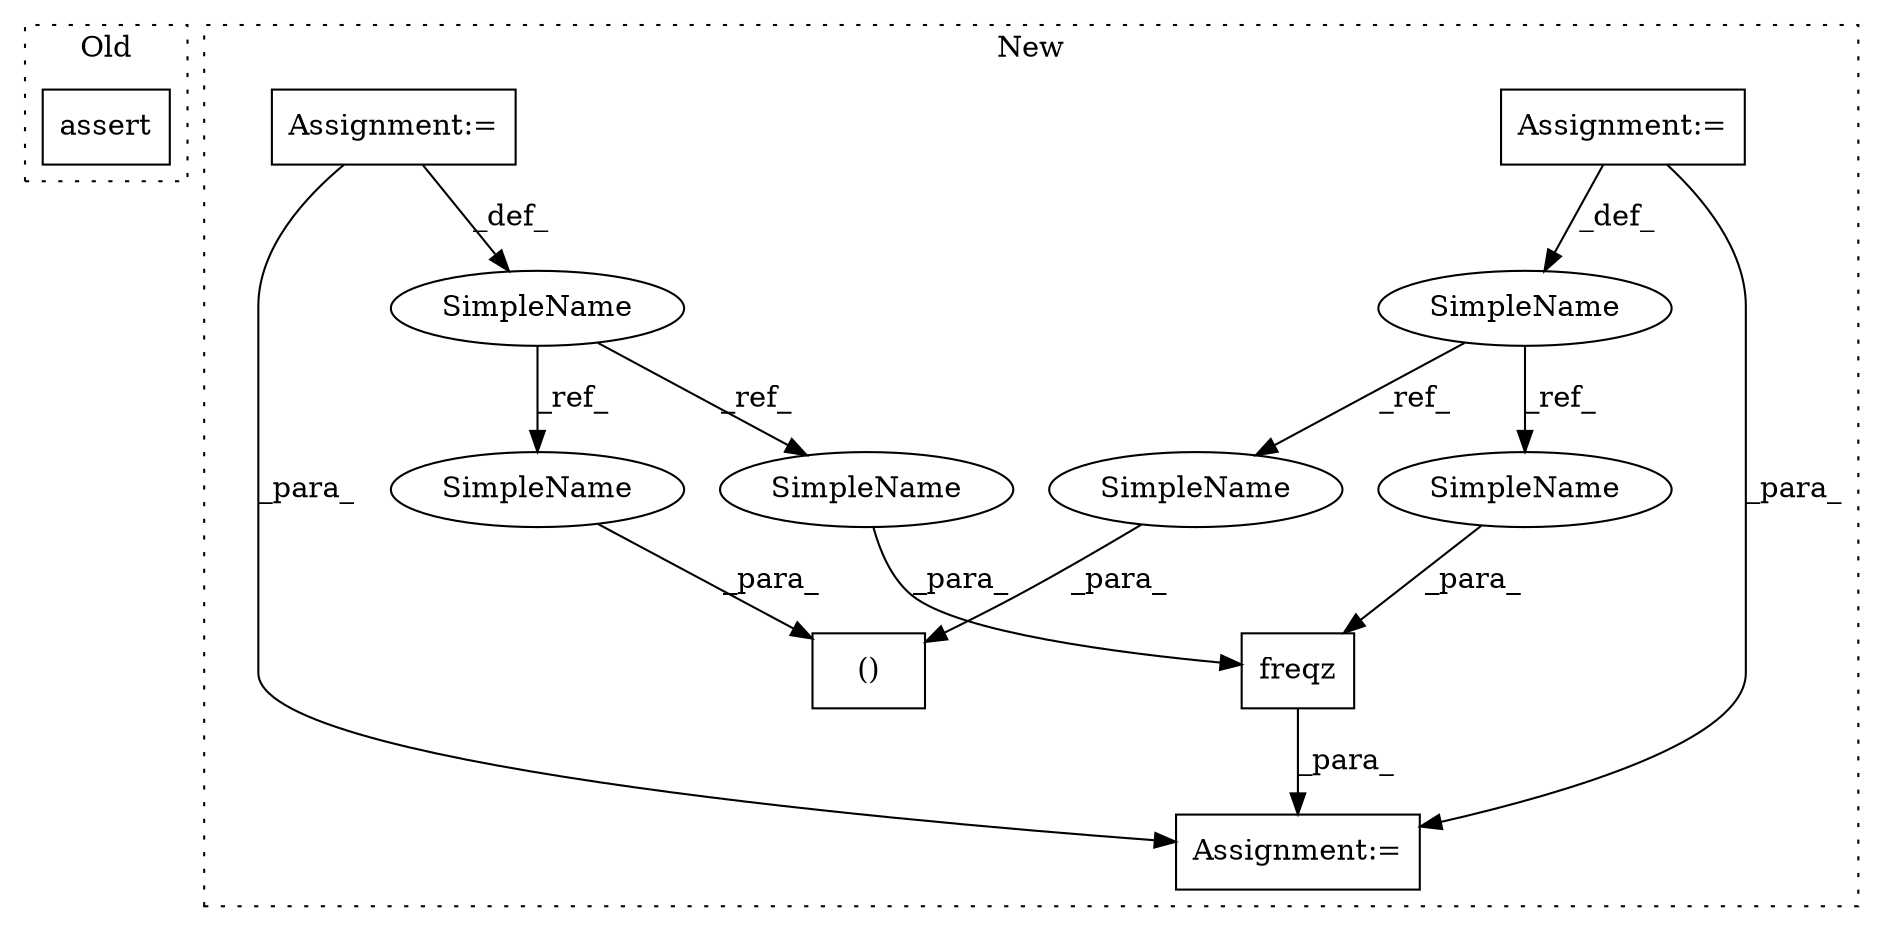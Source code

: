 digraph G {
subgraph cluster0 {
1 [label="assert" a="32" s="8443,8494" l="26,1" shape="box"];
label = "Old";
style="dotted";
}
subgraph cluster1 {
2 [label="freqz" a="32" s="13337,13346" l="6,1" shape="box"];
3 [label="SimpleName" a="42" s="13030" l="1" shape="ellipse"];
4 [label="()" a="106" s="13266" l="15" shape="box"];
5 [label="SimpleName" a="42" s="13007" l="1" shape="ellipse"];
6 [label="Assignment:=" a="7" s="13335" l="2" shape="box"];
7 [label="Assignment:=" a="7" s="13030" l="1" shape="box"];
8 [label="Assignment:=" a="7" s="13007" l="1" shape="box"];
9 [label="SimpleName" a="42" s="13280" l="1" shape="ellipse"];
10 [label="SimpleName" a="42" s="13345" l="1" shape="ellipse"];
11 [label="SimpleName" a="42" s="13266" l="1" shape="ellipse"];
12 [label="SimpleName" a="42" s="13343" l="1" shape="ellipse"];
label = "New";
style="dotted";
}
2 -> 6 [label="_para_"];
3 -> 12 [label="_ref_"];
3 -> 11 [label="_ref_"];
5 -> 10 [label="_ref_"];
5 -> 9 [label="_ref_"];
7 -> 6 [label="_para_"];
7 -> 3 [label="_def_"];
8 -> 5 [label="_def_"];
8 -> 6 [label="_para_"];
9 -> 4 [label="_para_"];
10 -> 2 [label="_para_"];
11 -> 4 [label="_para_"];
12 -> 2 [label="_para_"];
}